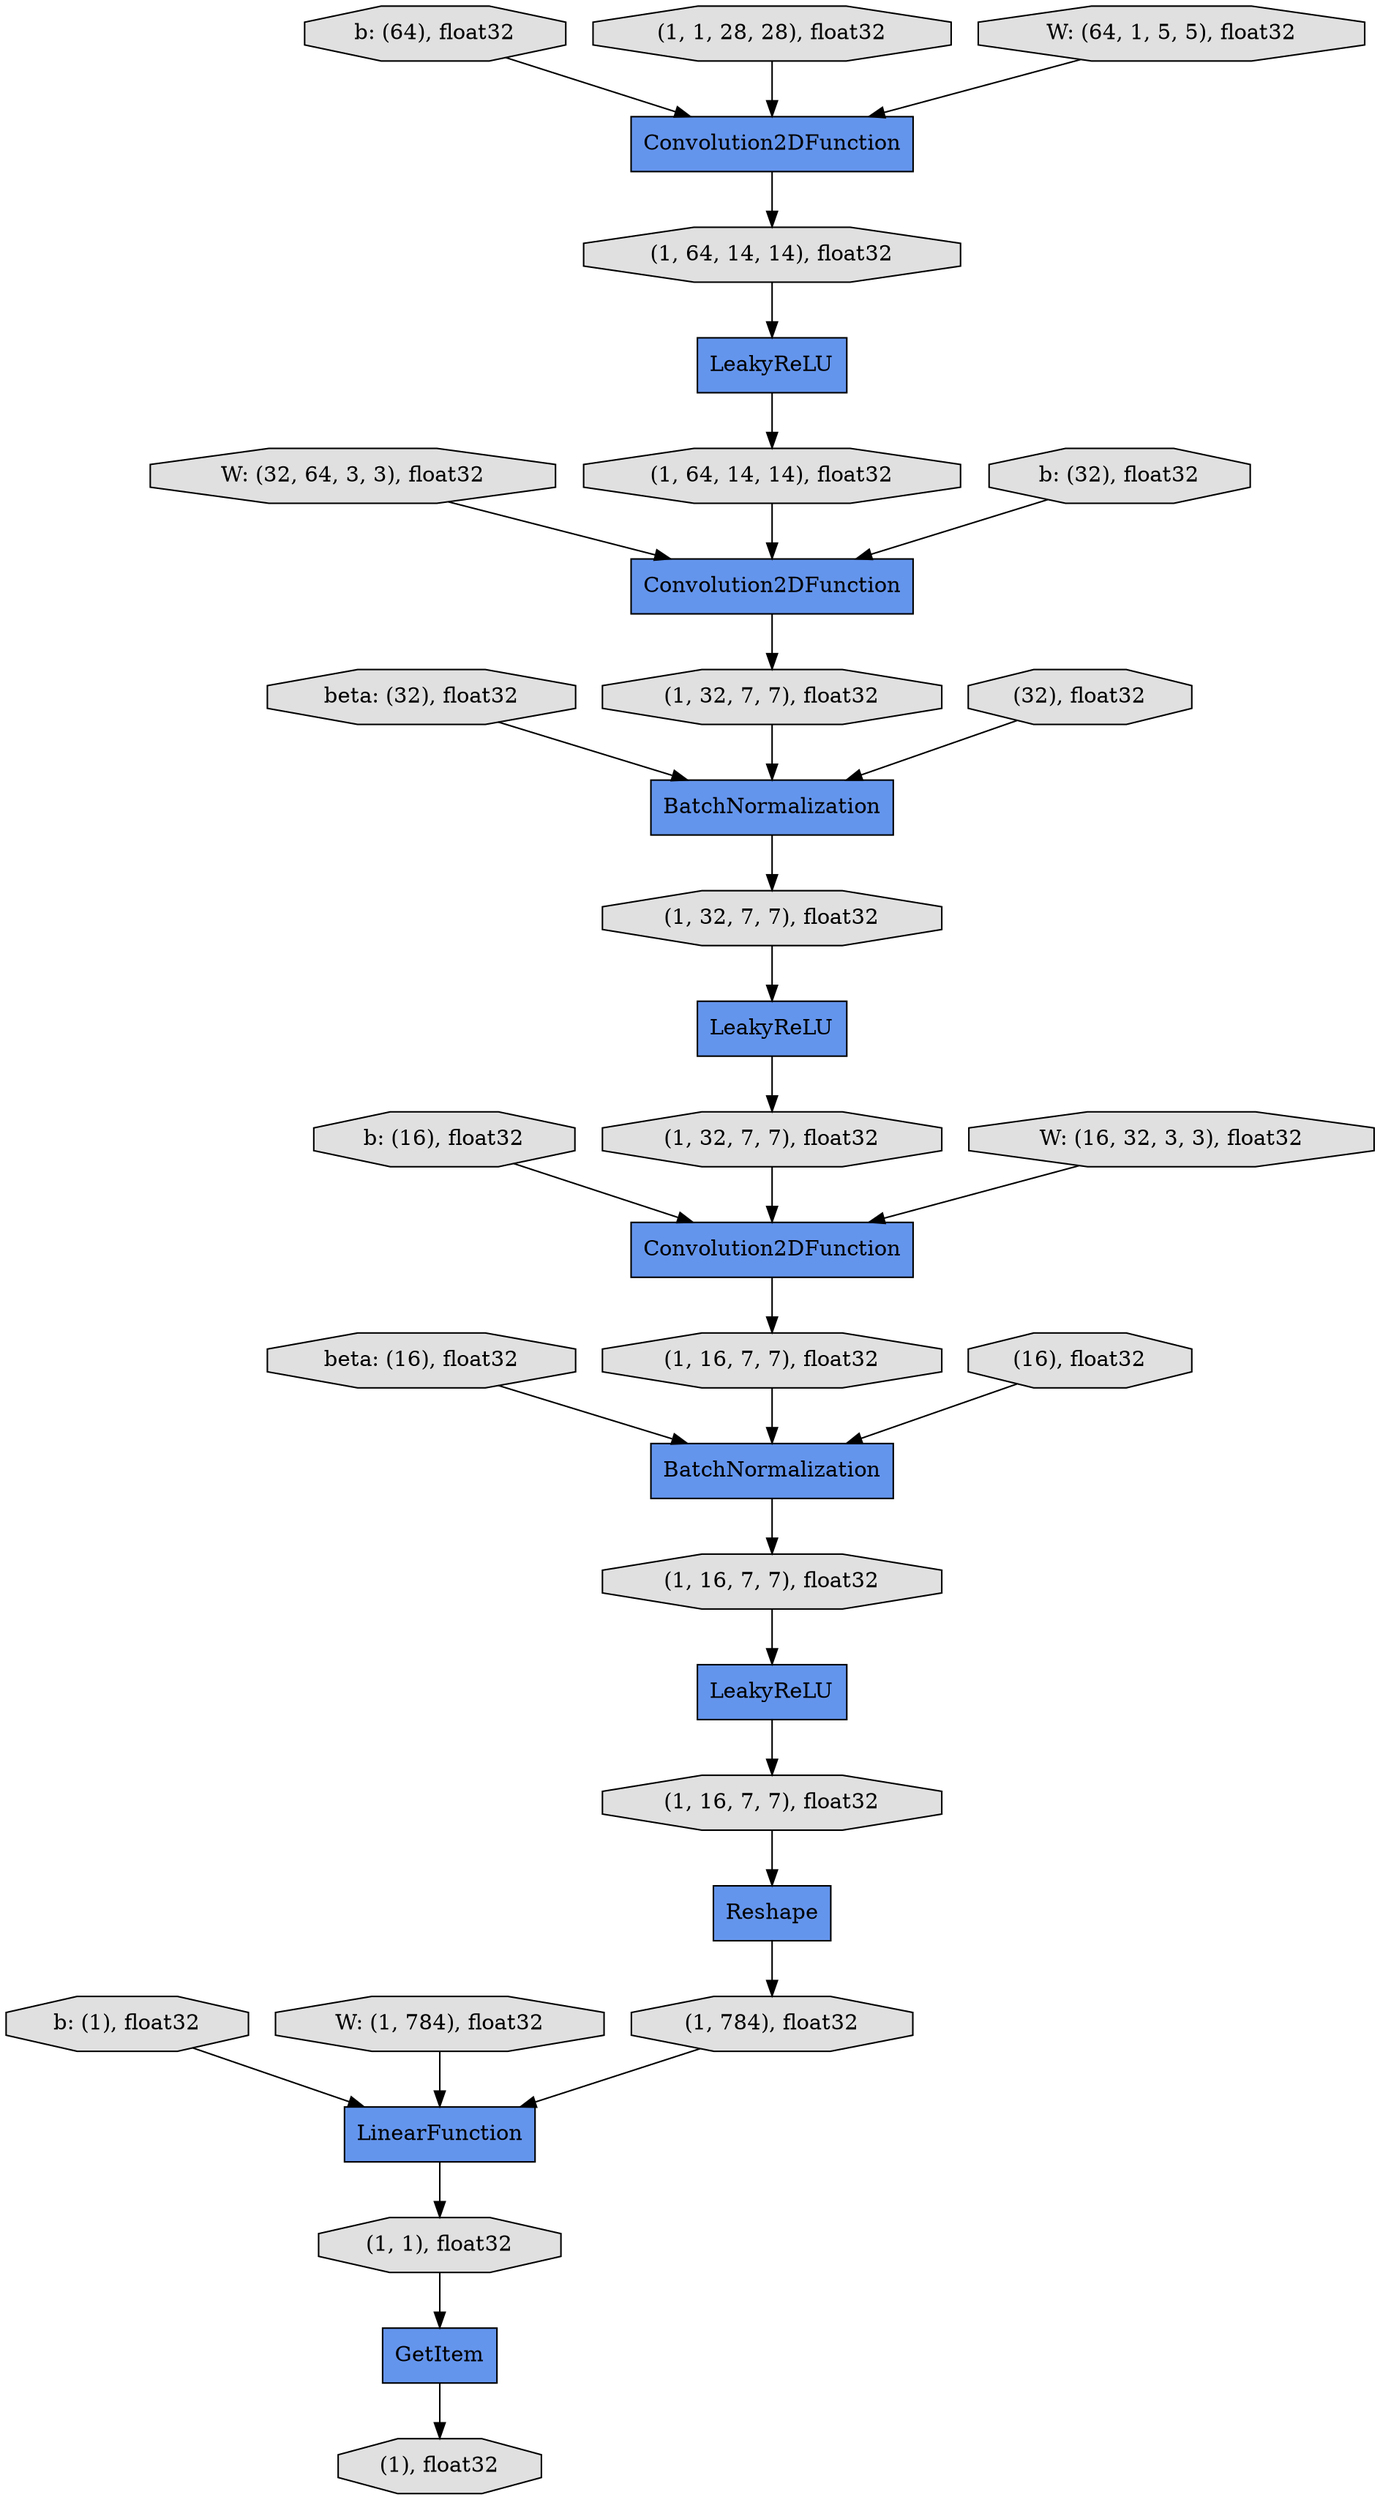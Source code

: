 digraph graphname{rankdir=TB;139761662113832 [label="(1), float32",shape="octagon",fillcolor="#E0E0E0",style="filled"];139761662556312 [label="Convolution2DFunction",shape="record",fillcolor="#6495ED",style="filled"];139761662994584 [label="b: (64), float32",shape="octagon",fillcolor="#E0E0E0",style="filled"];139761662111928 [label="(1, 32, 7, 7), float32",shape="octagon",fillcolor="#E0E0E0",style="filled"];139761663054064 [label="b: (16), float32",shape="octagon",fillcolor="#E0E0E0",style="filled"];139761662556424 [label="beta: (32), float32",shape="octagon",fillcolor="#E0E0E0",style="filled"];139761662994752 [label="W: (32, 64, 3, 3), float32",shape="octagon",fillcolor="#E0E0E0",style="filled"];139761662112096 [label="(1, 32, 7, 7), float32",shape="octagon",fillcolor="#E0E0E0",style="filled"];139761663097208 [label="b: (1), float32",shape="octagon",fillcolor="#E0E0E0",style="filled"];139761662112208 [label="Convolution2DFunction",shape="record",fillcolor="#6495ED",style="filled"];139761662556704 [label="beta: (16), float32",shape="octagon",fillcolor="#E0E0E0",style="filled"];139761662112320 [label="LeakyReLU",shape="record",fillcolor="#6495ED",style="filled"];139761662112376 [label="(1, 16, 7, 7), float32",shape="octagon",fillcolor="#E0E0E0",style="filled"];139761662112432 [label="(16), float32",shape="octagon",fillcolor="#E0E0E0",style="filled"];139761662556872 [label="(1, 1, 28, 28), float32",shape="octagon",fillcolor="#E0E0E0",style="filled"];139761662112488 [label="BatchNormalization",shape="record",fillcolor="#6495ED",style="filled"];139761663095640 [label="W: (1, 784), float32",shape="octagon",fillcolor="#E0E0E0",style="filled"];139761662557152 [label="LeakyReLU",shape="record",fillcolor="#6495ED",style="filled"];139761662112824 [label="(1, 16, 7, 7), float32",shape="octagon",fillcolor="#E0E0E0",style="filled"];139761662557264 [label="(1, 64, 14, 14), float32",shape="octagon",fillcolor="#E0E0E0",style="filled"];139761662112880 [label="GetItem",shape="record",fillcolor="#6495ED",style="filled"];139762689975464 [label="W: (64, 1, 5, 5), float32",shape="octagon",fillcolor="#E0E0E0",style="filled"];139761662112992 [label="(1, 16, 7, 7), float32",shape="octagon",fillcolor="#E0E0E0",style="filled"];139761662113104 [label="Reshape",shape="record",fillcolor="#6495ED",style="filled"];139761662557544 [label="(1, 64, 14, 14), float32",shape="octagon",fillcolor="#E0E0E0",style="filled"];139761662557712 [label="Convolution2DFunction",shape="record",fillcolor="#6495ED",style="filled"];139761662113384 [label="(1, 784), float32",shape="octagon",fillcolor="#E0E0E0",style="filled"];139761662557824 [label="LeakyReLU",shape="record",fillcolor="#6495ED",style="filled"];139761662113440 [label="LinearFunction",shape="record",fillcolor="#6495ED",style="filled"];139761662557880 [label="(1, 32, 7, 7), float32",shape="octagon",fillcolor="#E0E0E0",style="filled"];139761662557936 [label="(32), float32",shape="octagon",fillcolor="#E0E0E0",style="filled"];139761662996208 [label="b: (32), float32",shape="octagon",fillcolor="#E0E0E0",style="filled"];139761662557992 [label="BatchNormalization",shape="record",fillcolor="#6495ED",style="filled"];139761662113608 [label="(1, 1), float32",shape="octagon",fillcolor="#E0E0E0",style="filled"];139761662996432 [label="W: (16, 32, 3, 3), float32",shape="octagon",fillcolor="#E0E0E0",style="filled"];139761662112376 -> 139761662112488;139761662112432 -> 139761662112488;139761662557544 -> 139761662557712;139761662556704 -> 139761662112488;139761662112824 -> 139761662112320;139761662112208 -> 139761662112376;139761663097208 -> 139761662113440;139761662994752 -> 139761662557712;139761662112320 -> 139761662112992;139761662113608 -> 139761662112880;139761663095640 -> 139761662113440;139761662113104 -> 139761662113384;139761662556312 -> 139761662557264;139761662557880 -> 139761662557992;139761662556872 -> 139761662556312;139761662557264 -> 139761662557152;139761662996432 -> 139761662112208;139761662111928 -> 139761662557824;139761662557824 -> 139761662112096;139761662996208 -> 139761662557712;139761663054064 -> 139761662112208;139761662112096 -> 139761662112208;139761662112488 -> 139761662112824;139761662557712 -> 139761662557880;139761662557992 -> 139761662111928;139761662556424 -> 139761662557992;139761662112880 -> 139761662113832;139761662113384 -> 139761662113440;139761662994584 -> 139761662556312;139761662557152 -> 139761662557544;139761662113440 -> 139761662113608;139761662112992 -> 139761662113104;139761662557936 -> 139761662557992;139762689975464 -> 139761662556312;}